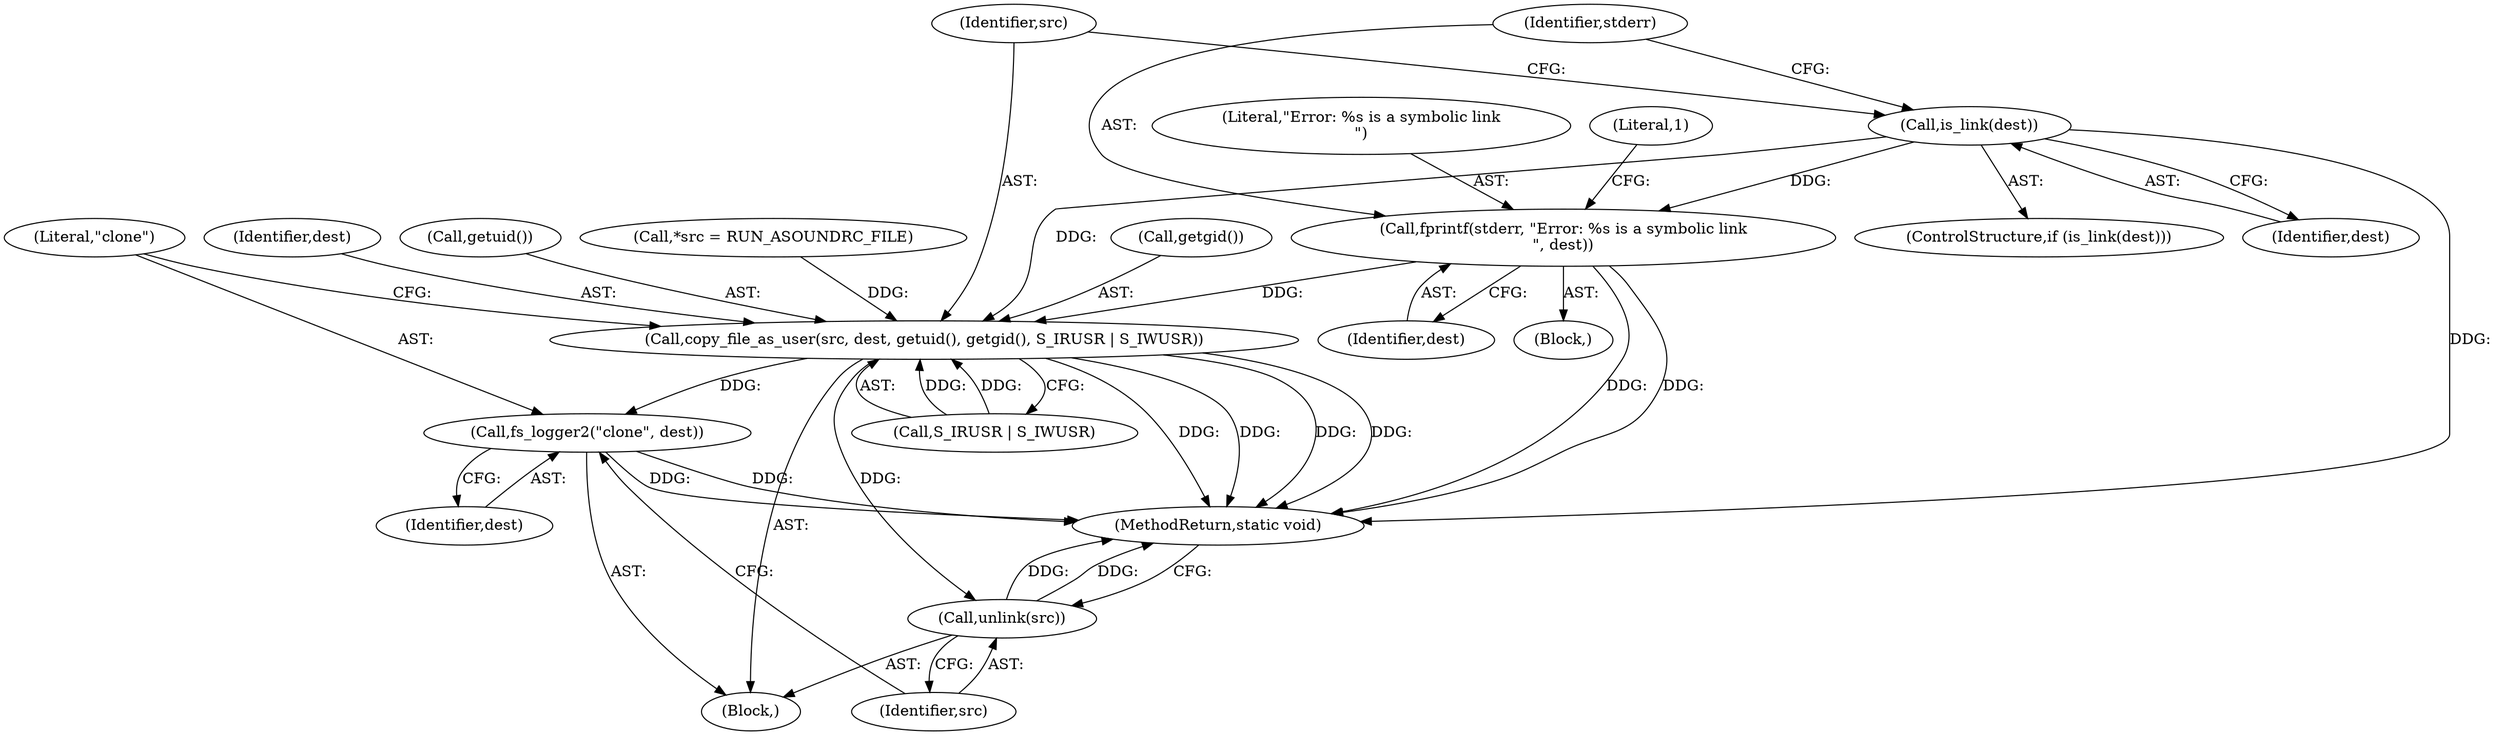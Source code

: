 digraph "0_firejail_903fd8a0789ca3cc3c21d84cd0282481515592ef@API" {
"1000126" [label="(Call,fprintf(stderr, \"Error: %s is a symbolic link\n\", dest))"];
"1000123" [label="(Call,is_link(dest))"];
"1000132" [label="(Call,copy_file_as_user(src, dest, getuid(), getgid(), S_IRUSR | S_IWUSR))"];
"1000140" [label="(Call,fs_logger2(\"clone\", dest))"];
"1000143" [label="(Call,unlink(src))"];
"1000131" [label="(Literal,1)"];
"1000123" [label="(Call,is_link(dest))"];
"1000145" [label="(MethodReturn,static void)"];
"1000103" [label="(Block,)"];
"1000137" [label="(Call,S_IRUSR | S_IWUSR)"];
"1000141" [label="(Literal,\"clone\")"];
"1000143" [label="(Call,unlink(src))"];
"1000140" [label="(Call,fs_logger2(\"clone\", dest))"];
"1000125" [label="(Block,)"];
"1000136" [label="(Call,getgid())"];
"1000132" [label="(Call,copy_file_as_user(src, dest, getuid(), getgid(), S_IRUSR | S_IWUSR))"];
"1000127" [label="(Identifier,stderr)"];
"1000134" [label="(Identifier,dest)"];
"1000128" [label="(Literal,\"Error: %s is a symbolic link\n\")"];
"1000126" [label="(Call,fprintf(stderr, \"Error: %s is a symbolic link\n\", dest))"];
"1000135" [label="(Call,getuid())"];
"1000122" [label="(ControlStructure,if (is_link(dest)))"];
"1000105" [label="(Call,*src = RUN_ASOUNDRC_FILE)"];
"1000133" [label="(Identifier,src)"];
"1000144" [label="(Identifier,src)"];
"1000142" [label="(Identifier,dest)"];
"1000129" [label="(Identifier,dest)"];
"1000124" [label="(Identifier,dest)"];
"1000126" -> "1000125"  [label="AST: "];
"1000126" -> "1000129"  [label="CFG: "];
"1000127" -> "1000126"  [label="AST: "];
"1000128" -> "1000126"  [label="AST: "];
"1000129" -> "1000126"  [label="AST: "];
"1000131" -> "1000126"  [label="CFG: "];
"1000126" -> "1000145"  [label="DDG: "];
"1000126" -> "1000145"  [label="DDG: "];
"1000123" -> "1000126"  [label="DDG: "];
"1000126" -> "1000132"  [label="DDG: "];
"1000123" -> "1000122"  [label="AST: "];
"1000123" -> "1000124"  [label="CFG: "];
"1000124" -> "1000123"  [label="AST: "];
"1000127" -> "1000123"  [label="CFG: "];
"1000133" -> "1000123"  [label="CFG: "];
"1000123" -> "1000145"  [label="DDG: "];
"1000123" -> "1000132"  [label="DDG: "];
"1000132" -> "1000103"  [label="AST: "];
"1000132" -> "1000137"  [label="CFG: "];
"1000133" -> "1000132"  [label="AST: "];
"1000134" -> "1000132"  [label="AST: "];
"1000135" -> "1000132"  [label="AST: "];
"1000136" -> "1000132"  [label="AST: "];
"1000137" -> "1000132"  [label="AST: "];
"1000141" -> "1000132"  [label="CFG: "];
"1000132" -> "1000145"  [label="DDG: "];
"1000132" -> "1000145"  [label="DDG: "];
"1000132" -> "1000145"  [label="DDG: "];
"1000132" -> "1000145"  [label="DDG: "];
"1000105" -> "1000132"  [label="DDG: "];
"1000137" -> "1000132"  [label="DDG: "];
"1000137" -> "1000132"  [label="DDG: "];
"1000132" -> "1000140"  [label="DDG: "];
"1000132" -> "1000143"  [label="DDG: "];
"1000140" -> "1000103"  [label="AST: "];
"1000140" -> "1000142"  [label="CFG: "];
"1000141" -> "1000140"  [label="AST: "];
"1000142" -> "1000140"  [label="AST: "];
"1000144" -> "1000140"  [label="CFG: "];
"1000140" -> "1000145"  [label="DDG: "];
"1000140" -> "1000145"  [label="DDG: "];
"1000143" -> "1000103"  [label="AST: "];
"1000143" -> "1000144"  [label="CFG: "];
"1000144" -> "1000143"  [label="AST: "];
"1000145" -> "1000143"  [label="CFG: "];
"1000143" -> "1000145"  [label="DDG: "];
"1000143" -> "1000145"  [label="DDG: "];
}
